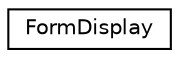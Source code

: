 digraph G
{
  edge [fontname="Helvetica",fontsize="10",labelfontname="Helvetica",labelfontsize="10"];
  node [fontname="Helvetica",fontsize="10",shape=record];
  rankdir="LR";
  Node1 [label="FormDisplay",height=0.2,width=0.4,color="black", fillcolor="white", style="filled",URL="$classFormDisplay.html",tooltip="Core libraries."];
}

